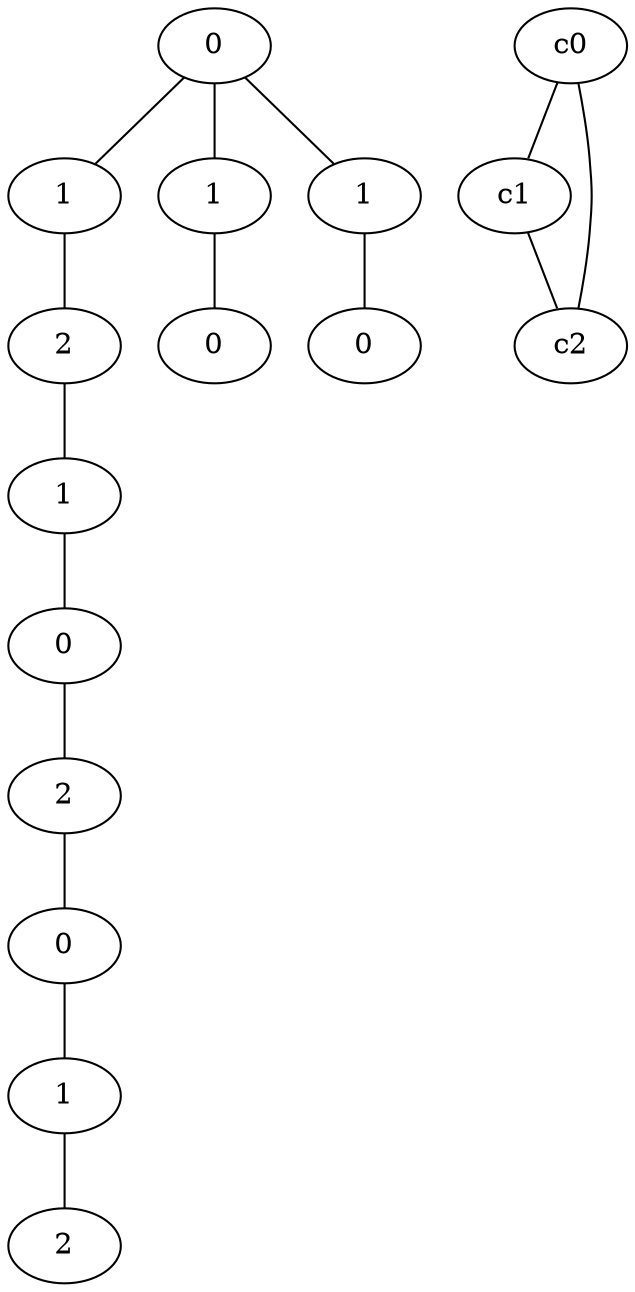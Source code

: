 graph {
a0[label=0];
a1[label=1];
a2[label=2];
a3[label=1];
a4[label=0];
a5[label=2];
a6[label=0];
a7[label=1];
a8[label=2];
a9[label=1];
a10[label=0];
a11[label=1];
a12[label=0];
a0 -- a1;
a0 -- a9;
a0 -- a11;
a1 -- a2;
a2 -- a3;
a3 -- a4;
a4 -- a5;
a5 -- a6;
a6 -- a7;
a7 -- a8;
a9 -- a10;
a11 -- a12;
c0 -- c1;
c0 -- c2;
c1 -- c2;
}
